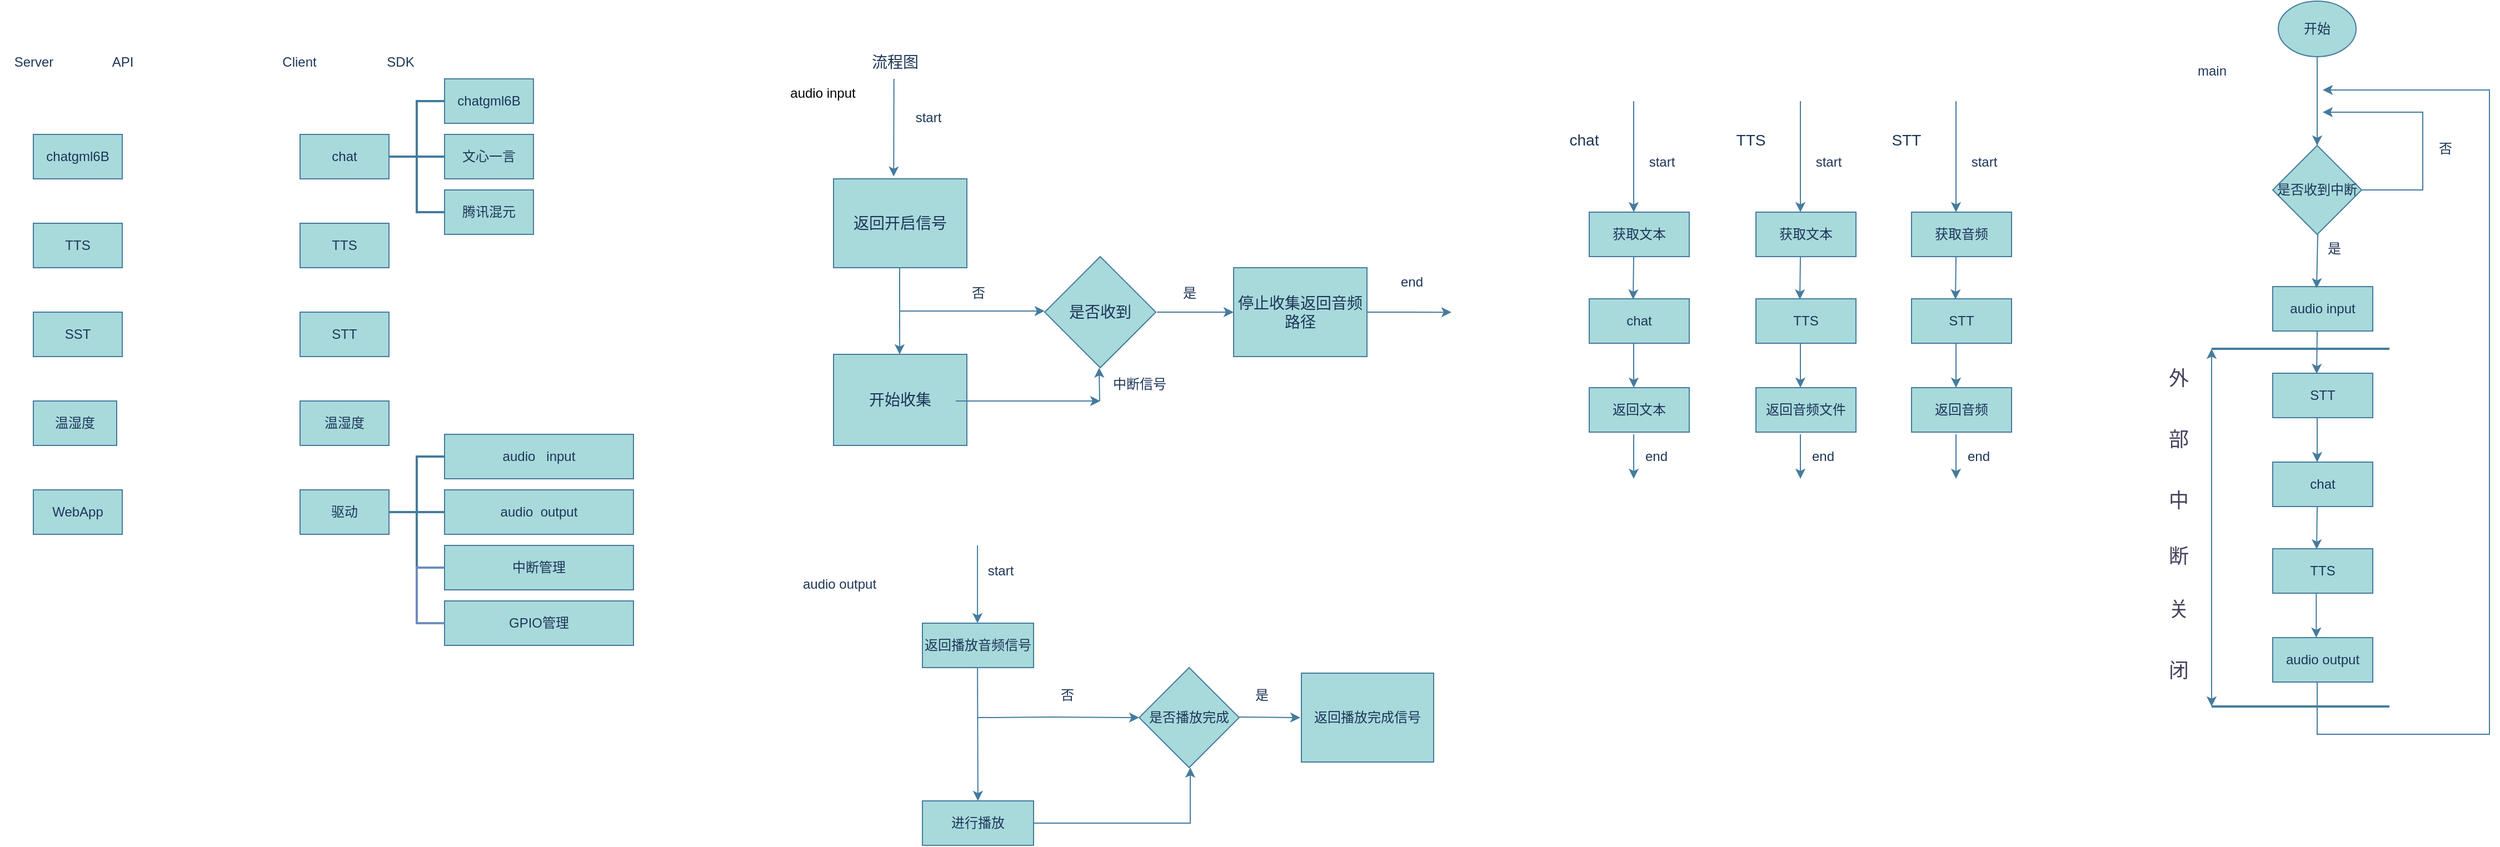 <mxfile version="24.8.3">
  <diagram name="第 1 页" id="EbkbhY3WJUrrdxJgSxsh">
    <mxGraphModel dx="996" dy="3001" grid="1" gridSize="10" guides="1" tooltips="1" connect="1" arrows="1" fold="1" page="1" pageScale="1" pageWidth="827" pageHeight="1169" math="0" shadow="0">
      <root>
        <mxCell id="0" />
        <mxCell id="1" parent="0" />
        <mxCell id="l4wrO5oQ-57OkwG1G9x9-123" value="chatgml6B" style="rounded=0;whiteSpace=wrap;html=1;labelBackgroundColor=none;fillColor=#A8DADC;strokeColor=#457B9D;fontColor=#1D3557;" parent="1" vertex="1">
          <mxGeometry x="200" y="-2080" width="80" height="40" as="geometry" />
        </mxCell>
        <mxCell id="l4wrO5oQ-57OkwG1G9x9-124" value="TTS" style="rounded=0;whiteSpace=wrap;html=1;labelBackgroundColor=none;fillColor=#A8DADC;strokeColor=#457B9D;fontColor=#1D3557;" parent="1" vertex="1">
          <mxGeometry x="200" y="-2000" width="80" height="40" as="geometry" />
        </mxCell>
        <mxCell id="l4wrO5oQ-57OkwG1G9x9-125" value="SST" style="rounded=0;whiteSpace=wrap;html=1;labelBackgroundColor=none;fillColor=#A8DADC;strokeColor=#457B9D;fontColor=#1D3557;" parent="1" vertex="1">
          <mxGeometry x="200" y="-1920" width="80" height="40" as="geometry" />
        </mxCell>
        <mxCell id="l4wrO5oQ-57OkwG1G9x9-126" value="WebApp" style="rounded=0;whiteSpace=wrap;html=1;labelBackgroundColor=none;fillColor=#A8DADC;strokeColor=#457B9D;fontColor=#1D3557;" parent="1" vertex="1">
          <mxGeometry x="200" y="-1760" width="80" height="40" as="geometry" />
        </mxCell>
        <mxCell id="l4wrO5oQ-57OkwG1G9x9-127" value="温湿度" style="rounded=0;whiteSpace=wrap;html=1;labelBackgroundColor=none;fillColor=#A8DADC;strokeColor=#457B9D;fontColor=#1D3557;" parent="1" vertex="1">
          <mxGeometry x="200" y="-1840" width="75" height="40" as="geometry" />
        </mxCell>
        <mxCell id="l4wrO5oQ-57OkwG1G9x9-128" value="Server" style="text;html=1;align=center;verticalAlign=middle;resizable=0;points=[];autosize=1;strokeColor=none;fillColor=none;labelBackgroundColor=none;fontColor=#1D3557;" parent="1" vertex="1">
          <mxGeometry x="170" y="-2160" width="60" height="30" as="geometry" />
        </mxCell>
        <mxCell id="l4wrO5oQ-57OkwG1G9x9-129" value="API" style="text;html=1;align=center;verticalAlign=middle;resizable=0;points=[];autosize=1;strokeColor=none;fillColor=none;labelBackgroundColor=none;fontColor=#1D3557;" parent="1" vertex="1">
          <mxGeometry x="260" y="-2160" width="40" height="30" as="geometry" />
        </mxCell>
        <mxCell id="l4wrO5oQ-57OkwG1G9x9-130" value="Client" style="text;html=1;align=center;verticalAlign=middle;resizable=0;points=[];autosize=1;strokeColor=none;fillColor=none;fontColor=#1D3557;labelBackgroundColor=none;" parent="1" vertex="1">
          <mxGeometry x="414" y="-2160" width="50" height="30" as="geometry" />
        </mxCell>
        <mxCell id="l4wrO5oQ-57OkwG1G9x9-131" value="SDK" style="text;html=1;align=center;verticalAlign=middle;resizable=0;points=[];autosize=1;strokeColor=none;fillColor=none;fontColor=#1D3557;labelBackgroundColor=none;" parent="1" vertex="1">
          <mxGeometry x="505" y="-2160" width="50" height="30" as="geometry" />
        </mxCell>
        <mxCell id="l4wrO5oQ-57OkwG1G9x9-132" value="chat" style="whiteSpace=wrap;html=1;strokeColor=#457B9D;fontColor=#1D3557;fillColor=#A8DADC;labelBackgroundColor=none;" parent="1" vertex="1">
          <mxGeometry x="440" y="-2080" width="80" height="40" as="geometry" />
        </mxCell>
        <mxCell id="l4wrO5oQ-57OkwG1G9x9-133" value="温湿度" style="whiteSpace=wrap;html=1;strokeColor=#457B9D;fontColor=#1D3557;fillColor=#A8DADC;labelBackgroundColor=none;" parent="1" vertex="1">
          <mxGeometry x="440" y="-1840" width="80" height="40" as="geometry" />
        </mxCell>
        <mxCell id="l4wrO5oQ-57OkwG1G9x9-134" value="STT" style="whiteSpace=wrap;html=1;strokeColor=#457B9D;fontColor=#1D3557;fillColor=#A8DADC;labelBackgroundColor=none;" parent="1" vertex="1">
          <mxGeometry x="440" y="-1920" width="80" height="40" as="geometry" />
        </mxCell>
        <mxCell id="l4wrO5oQ-57OkwG1G9x9-135" value="TTS" style="whiteSpace=wrap;html=1;strokeColor=#457B9D;fontColor=#1D3557;fillColor=#A8DADC;labelBackgroundColor=none;" parent="1" vertex="1">
          <mxGeometry x="440" y="-2000" width="80" height="40" as="geometry" />
        </mxCell>
        <mxCell id="l4wrO5oQ-57OkwG1G9x9-136" value="驱动" style="whiteSpace=wrap;html=1;strokeColor=#457B9D;fontColor=#1D3557;fillColor=#A8DADC;labelBackgroundColor=none;" parent="1" vertex="1">
          <mxGeometry x="440" y="-1760" width="80" height="40" as="geometry" />
        </mxCell>
        <mxCell id="l4wrO5oQ-57OkwG1G9x9-137" value="" style="strokeWidth=2;html=1;shape=mxgraph.flowchart.annotation_2;align=left;labelPosition=right;pointerEvents=1;labelBackgroundColor=none;fillColor=#A8DADC;strokeColor=#457B9D;fontColor=#1D3557;" parent="1" vertex="1">
          <mxGeometry x="520" y="-2110" width="50" height="100" as="geometry" />
        </mxCell>
        <mxCell id="l4wrO5oQ-57OkwG1G9x9-138" value="" style="strokeWidth=2;html=1;shape=mxgraph.flowchart.annotation_2;align=left;labelPosition=right;pointerEvents=1;labelBackgroundColor=none;fillColor=#A8DADC;strokeColor=#457B9D;fontColor=#1D3557;" parent="1" vertex="1">
          <mxGeometry x="520" y="-1790" width="50" height="100" as="geometry" />
        </mxCell>
        <mxCell id="l4wrO5oQ-57OkwG1G9x9-139" value="" style="line;strokeWidth=2;html=1;labelBackgroundColor=none;fillColor=#A8DADC;strokeColor=#457B9D;fontColor=#1D3557;" parent="1" vertex="1">
          <mxGeometry x="540" y="-2065" width="30" height="10" as="geometry" />
        </mxCell>
        <mxCell id="l4wrO5oQ-57OkwG1G9x9-140" value="" style="line;strokeWidth=2;html=1;labelBackgroundColor=none;fillColor=#A8DADC;strokeColor=#457B9D;fontColor=#1D3557;" parent="1" vertex="1">
          <mxGeometry x="540" y="-1745" width="30" height="10" as="geometry" />
        </mxCell>
        <mxCell id="l4wrO5oQ-57OkwG1G9x9-141" value="chatgml6B" style="rounded=0;whiteSpace=wrap;html=1;labelBackgroundColor=none;fillColor=#A8DADC;strokeColor=#457B9D;fontColor=#1D3557;" parent="1" vertex="1">
          <mxGeometry x="570" y="-2130" width="80" height="40" as="geometry" />
        </mxCell>
        <mxCell id="l4wrO5oQ-57OkwG1G9x9-142" value="腾讯混元" style="rounded=0;whiteSpace=wrap;html=1;labelBackgroundColor=none;fillColor=#A8DADC;strokeColor=#457B9D;fontColor=#1D3557;" parent="1" vertex="1">
          <mxGeometry x="570" y="-2030" width="80" height="40" as="geometry" />
        </mxCell>
        <mxCell id="l4wrO5oQ-57OkwG1G9x9-143" value="文心一言" style="rounded=0;whiteSpace=wrap;html=1;labelBackgroundColor=none;fillColor=#A8DADC;strokeColor=#457B9D;fontColor=#1D3557;" parent="1" vertex="1">
          <mxGeometry x="570" y="-2080" width="80" height="40" as="geometry" />
        </mxCell>
        <mxCell id="l4wrO5oQ-57OkwG1G9x9-144" value="&lt;span style=&quot;color: rgb(29, 53, 87); text-wrap-mode: nowrap;&quot;&gt;audio&amp;nbsp; output&lt;/span&gt;" style="rounded=0;whiteSpace=wrap;html=1;labelBackgroundColor=none;fillColor=#A8DADC;strokeColor=#457B9D;fontColor=#1D3557;" parent="1" vertex="1">
          <mxGeometry x="570" y="-1760" width="170" height="40" as="geometry" />
        </mxCell>
        <mxCell id="l4wrO5oQ-57OkwG1G9x9-145" value="&lt;span style=&quot;color: rgb(29, 53, 87); text-wrap-mode: nowrap;&quot;&gt;audio&amp;nbsp; &amp;nbsp;&lt;/span&gt;input" style="rounded=0;whiteSpace=wrap;html=1;labelBackgroundColor=none;fillColor=#A8DADC;strokeColor=#457B9D;fontColor=#1D3557;" parent="1" vertex="1">
          <mxGeometry x="570" y="-1810" width="170" height="40" as="geometry" />
        </mxCell>
        <mxCell id="l4wrO5oQ-57OkwG1G9x9-146" value="中断管理" style="whiteSpace=wrap;html=1;labelBackgroundColor=none;fillColor=#A8DADC;strokeColor=#457B9D;fontColor=#1D3557;" parent="1" vertex="1">
          <mxGeometry x="570" y="-1710" width="170" height="40" as="geometry" />
        </mxCell>
        <mxCell id="l4wrO5oQ-57OkwG1G9x9-147" value="&lt;font style=&quot;font-size: 14px;&quot;&gt;流程图&lt;/font&gt;" style="text;html=1;align=center;verticalAlign=middle;resizable=0;points=[];autosize=1;strokeColor=none;fillColor=none;fontColor=#1D3557;labelBackgroundColor=none;" parent="1" vertex="1">
          <mxGeometry x="940" y="-2160" width="70" height="30" as="geometry" />
        </mxCell>
        <mxCell id="l4wrO5oQ-57OkwG1G9x9-148" value="" style="endArrow=classic;html=1;rounded=0;strokeColor=#457B9D;fontColor=default;fillColor=#A8DADC;entryX=0.451;entryY=-0.026;entryDx=0;entryDy=0;entryPerimeter=0;labelBackgroundColor=none;" parent="1" target="l4wrO5oQ-57OkwG1G9x9-149" edge="1">
          <mxGeometry width="50" height="50" relative="1" as="geometry">
            <mxPoint x="974.37" y="-2130" as="sourcePoint" />
            <mxPoint x="974" y="-2050" as="targetPoint" />
            <Array as="points">
              <mxPoint x="974.37" y="-2130" />
            </Array>
          </mxGeometry>
        </mxCell>
        <mxCell id="l4wrO5oQ-57OkwG1G9x9-149" value="&lt;font style=&quot;font-size: 14px;&quot;&gt;返回开启信号&lt;/font&gt;" style="whiteSpace=wrap;html=1;strokeColor=#457B9D;fontColor=#1D3557;fillColor=#A8DADC;labelBackgroundColor=none;" parent="1" vertex="1">
          <mxGeometry x="920" y="-2040" width="120" height="80" as="geometry" />
        </mxCell>
        <mxCell id="l4wrO5oQ-57OkwG1G9x9-150" value="&lt;font style=&quot;font-size: 14px;&quot;&gt;是否收到&lt;/font&gt;" style="rhombus;whiteSpace=wrap;html=1;strokeColor=#457B9D;fontColor=#1D3557;fillColor=#A8DADC;labelBackgroundColor=none;" parent="1" vertex="1">
          <mxGeometry x="1110" y="-1970" width="100" height="100" as="geometry" />
        </mxCell>
        <mxCell id="l4wrO5oQ-57OkwG1G9x9-151" value="&lt;font style=&quot;font-size: 14px;&quot;&gt;停止收集返回音频路径&lt;/font&gt;" style="whiteSpace=wrap;html=1;strokeColor=#457B9D;fontColor=#1D3557;fillColor=#A8DADC;labelBackgroundColor=none;" parent="1" vertex="1">
          <mxGeometry x="1280" y="-1960" width="120" height="80" as="geometry" />
        </mxCell>
        <mxCell id="l4wrO5oQ-57OkwG1G9x9-152" value="&lt;span style=&quot;font-size: 14px;&quot;&gt;开始收集&lt;/span&gt;" style="whiteSpace=wrap;html=1;strokeColor=#457B9D;fontColor=#1D3557;fillColor=#A8DADC;labelBackgroundColor=none;" parent="1" vertex="1">
          <mxGeometry x="920" y="-1882" width="120" height="82" as="geometry" />
        </mxCell>
        <mxCell id="l4wrO5oQ-57OkwG1G9x9-153" value="" style="endArrow=classic;html=1;rounded=0;strokeColor=#457B9D;fontColor=default;fillColor=#A8DADC;entryX=0;entryY=0.5;entryDx=0;entryDy=0;labelBackgroundColor=none;" parent="1" target="l4wrO5oQ-57OkwG1G9x9-151" edge="1">
          <mxGeometry width="50" height="50" relative="1" as="geometry">
            <mxPoint x="1211" y="-1920" as="sourcePoint" />
            <mxPoint x="1271" y="-1920" as="targetPoint" />
          </mxGeometry>
        </mxCell>
        <mxCell id="l4wrO5oQ-57OkwG1G9x9-154" value="" style="endArrow=classic;html=1;rounded=0;strokeColor=#457B9D;fontColor=default;fillColor=#A8DADC;exitX=0.496;exitY=1;exitDx=0;exitDy=0;exitPerimeter=0;labelBackgroundColor=none;" parent="1" source="l4wrO5oQ-57OkwG1G9x9-149" edge="1">
          <mxGeometry width="50" height="50" relative="1" as="geometry">
            <mxPoint x="980" y="-1950" as="sourcePoint" />
            <mxPoint x="979.47" y="-1882" as="targetPoint" />
          </mxGeometry>
        </mxCell>
        <mxCell id="l4wrO5oQ-57OkwG1G9x9-155" value="" style="endArrow=classic;html=1;rounded=0;strokeColor=#457B9D;fontColor=default;fillColor=#A8DADC;labelBackgroundColor=none;" parent="1" edge="1">
          <mxGeometry width="50" height="50" relative="1" as="geometry">
            <mxPoint x="980" y="-1921" as="sourcePoint" />
            <mxPoint x="1110" y="-1921.05" as="targetPoint" />
          </mxGeometry>
        </mxCell>
        <mxCell id="l4wrO5oQ-57OkwG1G9x9-156" value="" style="endArrow=classic;html=1;rounded=0;strokeColor=#457B9D;fontColor=default;fillColor=#A8DADC;labelBackgroundColor=none;" parent="1" edge="1">
          <mxGeometry width="50" height="50" relative="1" as="geometry">
            <mxPoint x="1159.47" y="-1840" as="sourcePoint" />
            <mxPoint x="1159" y="-1870" as="targetPoint" />
          </mxGeometry>
        </mxCell>
        <mxCell id="l4wrO5oQ-57OkwG1G9x9-157" value="" style="endArrow=classic;html=1;rounded=0;strokeColor=#457B9D;fontColor=default;fillColor=#A8DADC;labelBackgroundColor=none;" parent="1" edge="1">
          <mxGeometry width="50" height="50" relative="1" as="geometry">
            <mxPoint x="1030" y="-1840" as="sourcePoint" />
            <mxPoint x="1160" y="-1840" as="targetPoint" />
          </mxGeometry>
        </mxCell>
        <mxCell id="l4wrO5oQ-57OkwG1G9x9-158" value="否" style="text;html=1;align=center;verticalAlign=middle;resizable=0;points=[];autosize=1;strokeColor=none;fillColor=none;fontColor=#1D3557;labelBackgroundColor=none;" parent="1" vertex="1">
          <mxGeometry x="1030" y="-1952" width="40" height="30" as="geometry" />
        </mxCell>
        <mxCell id="l4wrO5oQ-57OkwG1G9x9-159" value="是" style="text;html=1;align=center;verticalAlign=middle;resizable=0;points=[];autosize=1;strokeColor=none;fillColor=none;fontColor=#1D3557;labelBackgroundColor=none;" parent="1" vertex="1">
          <mxGeometry x="1220" y="-1952" width="40" height="30" as="geometry" />
        </mxCell>
        <mxCell id="l4wrO5oQ-57OkwG1G9x9-160" value="中断信号" style="text;html=1;align=center;verticalAlign=middle;resizable=0;points=[];autosize=1;strokeColor=none;fillColor=none;fontColor=#1D3557;labelBackgroundColor=none;" parent="1" vertex="1">
          <mxGeometry x="1160" y="-1870" width="70" height="30" as="geometry" />
        </mxCell>
        <mxCell id="l4wrO5oQ-57OkwG1G9x9-161" value="start" style="text;html=1;align=center;verticalAlign=middle;resizable=0;points=[];autosize=1;strokeColor=none;fillColor=none;fontColor=#1D3557;labelBackgroundColor=none;" parent="1" vertex="1">
          <mxGeometry x="980" y="-2110" width="50" height="30" as="geometry" />
        </mxCell>
        <mxCell id="l4wrO5oQ-57OkwG1G9x9-162" value="" style="endArrow=classic;html=1;rounded=0;strokeColor=#457B9D;fontColor=default;fillColor=#A8DADC;entryX=0.967;entryY=0.626;entryDx=0;entryDy=0;entryPerimeter=0;labelBackgroundColor=none;" parent="1" edge="1">
          <mxGeometry width="50" height="50" relative="1" as="geometry">
            <mxPoint x="1400" y="-1920" as="sourcePoint" />
            <mxPoint x="1476.04" y="-1919.92" as="targetPoint" />
          </mxGeometry>
        </mxCell>
        <mxCell id="l4wrO5oQ-57OkwG1G9x9-163" value="end" style="text;html=1;align=center;verticalAlign=middle;resizable=0;points=[];autosize=1;strokeColor=none;fillColor=none;fontColor=#1D3557;labelBackgroundColor=none;" parent="1" vertex="1">
          <mxGeometry x="1420" y="-1962" width="40" height="30" as="geometry" />
        </mxCell>
        <mxCell id="l4wrO5oQ-57OkwG1G9x9-164" value="audio output" style="text;html=1;align=center;verticalAlign=middle;resizable=0;points=[];autosize=1;strokeColor=none;fillColor=none;fontColor=#1D3557;labelBackgroundColor=none;" parent="1" vertex="1">
          <mxGeometry x="880" y="-1690" width="90" height="30" as="geometry" />
        </mxCell>
        <mxCell id="l4wrO5oQ-57OkwG1G9x9-166" value="返回播放音频信号" style="whiteSpace=wrap;html=1;strokeColor=#457B9D;fontColor=#1D3557;fillColor=#A8DADC;labelBackgroundColor=none;" parent="1" vertex="1">
          <mxGeometry x="1000" y="-1640" width="100" height="40" as="geometry" />
        </mxCell>
        <mxCell id="l4wrO5oQ-57OkwG1G9x9-167" value="" style="endArrow=classic;html=1;rounded=0;strokeColor=#457B9D;fontColor=default;fillColor=#A8DADC;labelBackgroundColor=none;" parent="1" edge="1">
          <mxGeometry width="50" height="50" relative="1" as="geometry">
            <mxPoint x="1049.55" y="-1710" as="sourcePoint" />
            <mxPoint x="1049.55" y="-1640" as="targetPoint" />
          </mxGeometry>
        </mxCell>
        <mxCell id="l4wrO5oQ-57OkwG1G9x9-168" value="start" style="text;html=1;align=center;verticalAlign=middle;resizable=0;points=[];autosize=1;strokeColor=none;fillColor=none;fontColor=#1D3557;labelBackgroundColor=none;" parent="1" vertex="1">
          <mxGeometry x="1045" y="-1702" width="50" height="30" as="geometry" />
        </mxCell>
        <mxCell id="l4wrO5oQ-57OkwG1G9x9-169" value="进行播放" style="whiteSpace=wrap;html=1;strokeColor=#457B9D;fontColor=#1D3557;fillColor=#A8DADC;labelBackgroundColor=none;" parent="1" vertex="1">
          <mxGeometry x="1000" y="-1480" width="100" height="40" as="geometry" />
        </mxCell>
        <mxCell id="l4wrO5oQ-57OkwG1G9x9-170" style="edgeStyle=orthogonalEdgeStyle;rounded=0;orthogonalLoop=1;jettySize=auto;html=1;exitX=1;exitY=1;exitDx=0;exitDy=0;strokeColor=#457B9D;fontColor=default;fillColor=#A8DADC;labelBackgroundColor=none;" parent="1" source="l4wrO5oQ-57OkwG1G9x9-171" edge="1">
          <mxGeometry relative="1" as="geometry">
            <mxPoint x="1400.455" y="-1540.091" as="targetPoint" />
            <Array as="points">
              <mxPoint x="1401" y="-1515" />
            </Array>
          </mxGeometry>
        </mxCell>
        <mxCell id="l4wrO5oQ-57OkwG1G9x9-171" value="返回播放完成信号" style="whiteSpace=wrap;html=1;strokeColor=#457B9D;fontColor=#1D3557;fillColor=#A8DADC;labelBackgroundColor=none;" parent="1" vertex="1">
          <mxGeometry x="1341" y="-1595" width="119" height="80" as="geometry" />
        </mxCell>
        <mxCell id="l4wrO5oQ-57OkwG1G9x9-172" value="是否播放完成" style="rhombus;whiteSpace=wrap;html=1;strokeColor=#457B9D;fontColor=#1D3557;fillColor=#A8DADC;labelBackgroundColor=none;" parent="1" vertex="1">
          <mxGeometry x="1195" y="-1600" width="90" height="90" as="geometry" />
        </mxCell>
        <mxCell id="l4wrO5oQ-57OkwG1G9x9-173" value="" style="endArrow=classic;html=1;rounded=0;strokeColor=#457B9D;fontColor=default;fillColor=#A8DADC;labelBackgroundColor=none;" parent="1" target="l4wrO5oQ-57OkwG1G9x9-169" edge="1">
          <mxGeometry width="50" height="50" relative="1" as="geometry">
            <mxPoint x="1049.55" y="-1600" as="sourcePoint" />
            <mxPoint x="1049.55" y="-1560" as="targetPoint" />
          </mxGeometry>
        </mxCell>
        <mxCell id="l4wrO5oQ-57OkwG1G9x9-174" value="" style="endArrow=classic;html=1;rounded=0;strokeColor=#457B9D;fontColor=default;fillColor=#A8DADC;labelBackgroundColor=none;" parent="1" edge="1">
          <mxGeometry width="50" height="50" relative="1" as="geometry">
            <mxPoint x="1100" y="-1460" as="sourcePoint" />
            <mxPoint x="1241" y="-1510" as="targetPoint" />
            <Array as="points">
              <mxPoint x="1241" y="-1460" />
            </Array>
          </mxGeometry>
        </mxCell>
        <mxCell id="l4wrO5oQ-57OkwG1G9x9-175" value="" style="endArrow=classic;html=1;rounded=0;strokeColor=#457B9D;fontColor=default;fillColor=#A8DADC;labelBackgroundColor=none;" parent="1" edge="1">
          <mxGeometry width="50" height="50" relative="1" as="geometry">
            <mxPoint x="1050" y="-1555" as="sourcePoint" />
            <mxPoint x="1195" y="-1555" as="targetPoint" />
            <Array as="points">
              <mxPoint x="1115" y="-1555.45" />
            </Array>
          </mxGeometry>
        </mxCell>
        <mxCell id="l4wrO5oQ-57OkwG1G9x9-176" value="" style="endArrow=classic;html=1;rounded=0;strokeColor=#457B9D;fontColor=default;fillColor=#A8DADC;labelBackgroundColor=none;" parent="1" edge="1">
          <mxGeometry width="50" height="50" relative="1" as="geometry">
            <mxPoint x="1285" y="-1555.45" as="sourcePoint" />
            <mxPoint x="1340" y="-1555" as="targetPoint" />
          </mxGeometry>
        </mxCell>
        <mxCell id="l4wrO5oQ-57OkwG1G9x9-177" value="否" style="text;html=1;align=center;verticalAlign=middle;resizable=0;points=[];autosize=1;strokeColor=none;fillColor=none;fontColor=#1D3557;labelBackgroundColor=none;" parent="1" vertex="1">
          <mxGeometry x="1110" y="-1590" width="40" height="30" as="geometry" />
        </mxCell>
        <mxCell id="l4wrO5oQ-57OkwG1G9x9-178" value="是" style="text;html=1;align=center;verticalAlign=middle;resizable=0;points=[];autosize=1;strokeColor=none;fillColor=none;fontColor=#1D3557;labelBackgroundColor=none;" parent="1" vertex="1">
          <mxGeometry x="1285" y="-1590" width="40" height="30" as="geometry" />
        </mxCell>
        <mxCell id="l4wrO5oQ-57OkwG1G9x9-179" value="&lt;font style=&quot;font-size: 14px;&quot;&gt;chat&lt;/font&gt;" style="text;html=1;align=center;verticalAlign=middle;resizable=0;points=[];autosize=1;strokeColor=none;fillColor=none;fontColor=#1D3557;labelBackgroundColor=none;" parent="1" vertex="1">
          <mxGeometry x="1570" y="-2090" width="50" height="30" as="geometry" />
        </mxCell>
        <mxCell id="l4wrO5oQ-57OkwG1G9x9-180" value="" style="endArrow=classic;html=1;rounded=0;strokeColor=#457B9D;fontColor=default;fillColor=#A8DADC;labelBackgroundColor=none;" parent="1" edge="1">
          <mxGeometry width="50" height="50" relative="1" as="geometry">
            <mxPoint x="1640" y="-2110" as="sourcePoint" />
            <mxPoint x="1640" y="-2010" as="targetPoint" />
          </mxGeometry>
        </mxCell>
        <mxCell id="l4wrO5oQ-57OkwG1G9x9-181" value="start" style="text;html=1;align=center;verticalAlign=middle;resizable=0;points=[];autosize=1;strokeColor=none;fillColor=none;fontColor=#1D3557;labelBackgroundColor=none;" parent="1" vertex="1">
          <mxGeometry x="1640" y="-2070" width="50" height="30" as="geometry" />
        </mxCell>
        <mxCell id="l4wrO5oQ-57OkwG1G9x9-182" value="获取文本" style="whiteSpace=wrap;html=1;strokeColor=#457B9D;fontColor=#1D3557;fillColor=#A8DADC;labelBackgroundColor=none;" parent="1" vertex="1">
          <mxGeometry x="1600" y="-2010" width="90" height="40" as="geometry" />
        </mxCell>
        <mxCell id="l4wrO5oQ-57OkwG1G9x9-183" value="返回文本" style="whiteSpace=wrap;html=1;strokeColor=#457B9D;fontColor=#1D3557;fillColor=#A8DADC;labelBackgroundColor=none;" parent="1" vertex="1">
          <mxGeometry x="1600" y="-1852" width="90" height="40" as="geometry" />
        </mxCell>
        <mxCell id="l4wrO5oQ-57OkwG1G9x9-184" value="chat" style="whiteSpace=wrap;html=1;strokeColor=#457B9D;fontColor=#1D3557;fillColor=#A8DADC;labelBackgroundColor=none;" parent="1" vertex="1">
          <mxGeometry x="1600" y="-1932" width="90" height="40" as="geometry" />
        </mxCell>
        <mxCell id="l4wrO5oQ-57OkwG1G9x9-185" value="" style="endArrow=classic;html=1;rounded=0;strokeColor=#457B9D;fontColor=default;fillColor=#A8DADC;labelBackgroundColor=none;" parent="1" edge="1">
          <mxGeometry width="50" height="50" relative="1" as="geometry">
            <mxPoint x="1640" y="-1892" as="sourcePoint" />
            <mxPoint x="1640" y="-1852" as="targetPoint" />
          </mxGeometry>
        </mxCell>
        <mxCell id="l4wrO5oQ-57OkwG1G9x9-186" value="" style="endArrow=classic;html=1;rounded=0;strokeColor=#457B9D;fontColor=default;fillColor=#A8DADC;entryX=0.439;entryY=0.013;entryDx=0;entryDy=0;entryPerimeter=0;labelBackgroundColor=none;" parent="1" target="l4wrO5oQ-57OkwG1G9x9-184" edge="1">
          <mxGeometry width="50" height="50" relative="1" as="geometry">
            <mxPoint x="1640" y="-1970" as="sourcePoint" />
            <mxPoint x="1640" y="-1940" as="targetPoint" />
          </mxGeometry>
        </mxCell>
        <mxCell id="l4wrO5oQ-57OkwG1G9x9-187" value="" style="endArrow=classic;html=1;rounded=0;strokeColor=#457B9D;fontColor=default;fillColor=#A8DADC;labelBackgroundColor=none;" parent="1" edge="1">
          <mxGeometry width="50" height="50" relative="1" as="geometry">
            <mxPoint x="1640" y="-1810" as="sourcePoint" />
            <mxPoint x="1640" y="-1770" as="targetPoint" />
          </mxGeometry>
        </mxCell>
        <mxCell id="l4wrO5oQ-57OkwG1G9x9-188" value="end" style="text;html=1;align=center;verticalAlign=middle;resizable=0;points=[];autosize=1;strokeColor=none;fillColor=none;fontColor=#1D3557;labelBackgroundColor=none;" parent="1" vertex="1">
          <mxGeometry x="1640" y="-1805" width="40" height="30" as="geometry" />
        </mxCell>
        <mxCell id="l4wrO5oQ-57OkwG1G9x9-189" value="&lt;font style=&quot;font-size: 14px;&quot;&gt;TTS&lt;/font&gt;" style="text;html=1;align=center;verticalAlign=middle;resizable=0;points=[];autosize=1;strokeColor=none;fillColor=none;fontColor=#1D3557;labelBackgroundColor=none;" parent="1" vertex="1">
          <mxGeometry x="1720" y="-2090" width="50" height="30" as="geometry" />
        </mxCell>
        <mxCell id="l4wrO5oQ-57OkwG1G9x9-190" value="" style="endArrow=classic;html=1;rounded=0;strokeColor=#457B9D;fontColor=default;fillColor=#A8DADC;labelBackgroundColor=none;" parent="1" edge="1">
          <mxGeometry width="50" height="50" relative="1" as="geometry">
            <mxPoint x="1790" y="-2110" as="sourcePoint" />
            <mxPoint x="1790" y="-2010" as="targetPoint" />
          </mxGeometry>
        </mxCell>
        <mxCell id="l4wrO5oQ-57OkwG1G9x9-191" value="start" style="text;html=1;align=center;verticalAlign=middle;resizable=0;points=[];autosize=1;strokeColor=none;fillColor=none;fontColor=#1D3557;labelBackgroundColor=none;" parent="1" vertex="1">
          <mxGeometry x="1790" y="-2070" width="50" height="30" as="geometry" />
        </mxCell>
        <mxCell id="l4wrO5oQ-57OkwG1G9x9-192" value="获取文本" style="whiteSpace=wrap;html=1;strokeColor=#457B9D;fontColor=#1D3557;fillColor=#A8DADC;labelBackgroundColor=none;" parent="1" vertex="1">
          <mxGeometry x="1750" y="-2010" width="90" height="40" as="geometry" />
        </mxCell>
        <mxCell id="l4wrO5oQ-57OkwG1G9x9-193" value="返回音频文件" style="whiteSpace=wrap;html=1;strokeColor=#457B9D;fontColor=#1D3557;fillColor=#A8DADC;labelBackgroundColor=none;" parent="1" vertex="1">
          <mxGeometry x="1750" y="-1852" width="90" height="40" as="geometry" />
        </mxCell>
        <mxCell id="l4wrO5oQ-57OkwG1G9x9-194" value="TTS" style="whiteSpace=wrap;html=1;strokeColor=#457B9D;fontColor=#1D3557;fillColor=#A8DADC;labelBackgroundColor=none;" parent="1" vertex="1">
          <mxGeometry x="1750" y="-1932" width="90" height="40" as="geometry" />
        </mxCell>
        <mxCell id="l4wrO5oQ-57OkwG1G9x9-195" value="" style="endArrow=classic;html=1;rounded=0;strokeColor=#457B9D;fontColor=default;fillColor=#A8DADC;labelBackgroundColor=none;" parent="1" edge="1">
          <mxGeometry width="50" height="50" relative="1" as="geometry">
            <mxPoint x="1790" y="-1892" as="sourcePoint" />
            <mxPoint x="1790" y="-1852" as="targetPoint" />
          </mxGeometry>
        </mxCell>
        <mxCell id="l4wrO5oQ-57OkwG1G9x9-196" value="" style="endArrow=classic;html=1;rounded=0;strokeColor=#457B9D;fontColor=default;fillColor=#A8DADC;entryX=0.439;entryY=0.013;entryDx=0;entryDy=0;entryPerimeter=0;labelBackgroundColor=none;" parent="1" target="l4wrO5oQ-57OkwG1G9x9-194" edge="1">
          <mxGeometry width="50" height="50" relative="1" as="geometry">
            <mxPoint x="1790" y="-1970" as="sourcePoint" />
            <mxPoint x="1790" y="-1940" as="targetPoint" />
          </mxGeometry>
        </mxCell>
        <mxCell id="l4wrO5oQ-57OkwG1G9x9-197" value="" style="endArrow=classic;html=1;rounded=0;strokeColor=#457B9D;fontColor=default;fillColor=#A8DADC;labelBackgroundColor=none;" parent="1" edge="1">
          <mxGeometry width="50" height="50" relative="1" as="geometry">
            <mxPoint x="1790" y="-1810" as="sourcePoint" />
            <mxPoint x="1790" y="-1770" as="targetPoint" />
          </mxGeometry>
        </mxCell>
        <mxCell id="l4wrO5oQ-57OkwG1G9x9-198" value="end" style="text;html=1;align=center;verticalAlign=middle;resizable=0;points=[];autosize=1;strokeColor=none;fillColor=none;fontColor=#1D3557;labelBackgroundColor=none;" parent="1" vertex="1">
          <mxGeometry x="1790" y="-1805" width="40" height="30" as="geometry" />
        </mxCell>
        <mxCell id="l4wrO5oQ-57OkwG1G9x9-199" value="&lt;font style=&quot;font-size: 14px;&quot;&gt;STT&lt;/font&gt;" style="text;html=1;align=center;verticalAlign=middle;resizable=0;points=[];autosize=1;strokeColor=none;fillColor=none;fontColor=#1D3557;labelBackgroundColor=none;" parent="1" vertex="1">
          <mxGeometry x="1860" y="-2090" width="50" height="30" as="geometry" />
        </mxCell>
        <mxCell id="l4wrO5oQ-57OkwG1G9x9-200" value="" style="endArrow=classic;html=1;rounded=0;strokeColor=#457B9D;fontColor=default;fillColor=#A8DADC;labelBackgroundColor=none;" parent="1" edge="1">
          <mxGeometry width="50" height="50" relative="1" as="geometry">
            <mxPoint x="1930" y="-2110" as="sourcePoint" />
            <mxPoint x="1930" y="-2010" as="targetPoint" />
          </mxGeometry>
        </mxCell>
        <mxCell id="l4wrO5oQ-57OkwG1G9x9-201" value="start" style="text;html=1;align=center;verticalAlign=middle;resizable=0;points=[];autosize=1;strokeColor=none;fillColor=none;fontColor=#1D3557;labelBackgroundColor=none;" parent="1" vertex="1">
          <mxGeometry x="1930" y="-2070" width="50" height="30" as="geometry" />
        </mxCell>
        <mxCell id="l4wrO5oQ-57OkwG1G9x9-202" value="获取音频" style="whiteSpace=wrap;html=1;strokeColor=#457B9D;fontColor=#1D3557;fillColor=#A8DADC;labelBackgroundColor=none;" parent="1" vertex="1">
          <mxGeometry x="1890" y="-2010" width="90" height="40" as="geometry" />
        </mxCell>
        <mxCell id="l4wrO5oQ-57OkwG1G9x9-203" value="返回音频" style="whiteSpace=wrap;html=1;strokeColor=#457B9D;fontColor=#1D3557;fillColor=#A8DADC;labelBackgroundColor=none;" parent="1" vertex="1">
          <mxGeometry x="1890" y="-1852" width="90" height="40" as="geometry" />
        </mxCell>
        <mxCell id="l4wrO5oQ-57OkwG1G9x9-204" value="STT" style="whiteSpace=wrap;html=1;strokeColor=#457B9D;fontColor=#1D3557;fillColor=#A8DADC;labelBackgroundColor=none;" parent="1" vertex="1">
          <mxGeometry x="1890" y="-1932" width="90" height="40" as="geometry" />
        </mxCell>
        <mxCell id="l4wrO5oQ-57OkwG1G9x9-205" value="" style="endArrow=classic;html=1;rounded=0;strokeColor=#457B9D;fontColor=default;fillColor=#A8DADC;labelBackgroundColor=none;" parent="1" edge="1">
          <mxGeometry width="50" height="50" relative="1" as="geometry">
            <mxPoint x="1930" y="-1892" as="sourcePoint" />
            <mxPoint x="1930" y="-1852" as="targetPoint" />
          </mxGeometry>
        </mxCell>
        <mxCell id="l4wrO5oQ-57OkwG1G9x9-206" value="" style="endArrow=classic;html=1;rounded=0;strokeColor=#457B9D;fontColor=default;fillColor=#A8DADC;entryX=0.439;entryY=0.013;entryDx=0;entryDy=0;entryPerimeter=0;labelBackgroundColor=none;" parent="1" target="l4wrO5oQ-57OkwG1G9x9-204" edge="1">
          <mxGeometry width="50" height="50" relative="1" as="geometry">
            <mxPoint x="1930" y="-1970" as="sourcePoint" />
            <mxPoint x="1930" y="-1940" as="targetPoint" />
          </mxGeometry>
        </mxCell>
        <mxCell id="l4wrO5oQ-57OkwG1G9x9-207" value="" style="endArrow=classic;html=1;rounded=0;strokeColor=#457B9D;fontColor=default;fillColor=#A8DADC;labelBackgroundColor=none;" parent="1" edge="1">
          <mxGeometry width="50" height="50" relative="1" as="geometry">
            <mxPoint x="1930" y="-1810" as="sourcePoint" />
            <mxPoint x="1930" y="-1770" as="targetPoint" />
          </mxGeometry>
        </mxCell>
        <mxCell id="l4wrO5oQ-57OkwG1G9x9-208" value="end" style="text;html=1;align=center;verticalAlign=middle;resizable=0;points=[];autosize=1;strokeColor=none;fillColor=none;fontColor=#1D3557;labelBackgroundColor=none;" parent="1" vertex="1">
          <mxGeometry x="1930" y="-1805" width="40" height="30" as="geometry" />
        </mxCell>
        <mxCell id="l4wrO5oQ-57OkwG1G9x9-209" value="main" style="text;html=1;align=center;verticalAlign=middle;resizable=0;points=[];autosize=1;strokeColor=none;fillColor=none;fontColor=#1D3557;labelBackgroundColor=none;" parent="1" vertex="1">
          <mxGeometry x="2135" y="-2152" width="50" height="30" as="geometry" />
        </mxCell>
        <mxCell id="l4wrO5oQ-57OkwG1G9x9-210" value="开始" style="ellipse;whiteSpace=wrap;html=1;strokeColor=#457B9D;fontColor=#1D3557;fillColor=#A8DADC;labelBackgroundColor=none;" parent="1" vertex="1">
          <mxGeometry x="2220" y="-2200" width="70" height="50" as="geometry" />
        </mxCell>
        <mxCell id="l4wrO5oQ-57OkwG1G9x9-211" value="是否收到中断" style="rhombus;whiteSpace=wrap;html=1;strokeColor=#457B9D;fontColor=#1D3557;fillColor=#A8DADC;labelBackgroundColor=none;" parent="1" vertex="1">
          <mxGeometry x="2215" y="-2070" width="80" height="80" as="geometry" />
        </mxCell>
        <mxCell id="l4wrO5oQ-57OkwG1G9x9-212" value="audio input" style="whiteSpace=wrap;html=1;strokeColor=#457B9D;fontColor=#1D3557;fillColor=#A8DADC;labelBackgroundColor=none;" parent="1" vertex="1">
          <mxGeometry x="2215" y="-1943" width="90" height="40" as="geometry" />
        </mxCell>
        <mxCell id="l4wrO5oQ-57OkwG1G9x9-213" value="chat" style="whiteSpace=wrap;html=1;strokeColor=#457B9D;fontColor=#1D3557;fillColor=#A8DADC;labelBackgroundColor=none;" parent="1" vertex="1">
          <mxGeometry x="2215" y="-1785" width="90" height="40" as="geometry" />
        </mxCell>
        <mxCell id="l4wrO5oQ-57OkwG1G9x9-214" value="STT" style="whiteSpace=wrap;html=1;strokeColor=#457B9D;fontColor=#1D3557;fillColor=#A8DADC;labelBackgroundColor=none;" parent="1" vertex="1">
          <mxGeometry x="2215" y="-1865" width="90" height="40" as="geometry" />
        </mxCell>
        <mxCell id="l4wrO5oQ-57OkwG1G9x9-215" value="" style="endArrow=classic;html=1;rounded=0;strokeColor=#457B9D;fontColor=default;fillColor=#A8DADC;labelBackgroundColor=none;" parent="1" edge="1">
          <mxGeometry width="50" height="50" relative="1" as="geometry">
            <mxPoint x="2255" y="-1825" as="sourcePoint" />
            <mxPoint x="2255" y="-1785" as="targetPoint" />
          </mxGeometry>
        </mxCell>
        <mxCell id="l4wrO5oQ-57OkwG1G9x9-216" value="" style="endArrow=classic;html=1;rounded=0;strokeColor=#457B9D;fontColor=default;fillColor=#A8DADC;entryX=0.439;entryY=0.013;entryDx=0;entryDy=0;entryPerimeter=0;labelBackgroundColor=none;" parent="1" target="l4wrO5oQ-57OkwG1G9x9-214" edge="1">
          <mxGeometry width="50" height="50" relative="1" as="geometry">
            <mxPoint x="2255" y="-1903" as="sourcePoint" />
            <mxPoint x="2255" y="-1873" as="targetPoint" />
          </mxGeometry>
        </mxCell>
        <mxCell id="l4wrO5oQ-57OkwG1G9x9-217" value="audio output" style="whiteSpace=wrap;html=1;strokeColor=#457B9D;fontColor=#1D3557;fillColor=#A8DADC;labelBackgroundColor=none;" parent="1" vertex="1">
          <mxGeometry x="2215" y="-1627" width="90" height="40" as="geometry" />
        </mxCell>
        <mxCell id="l4wrO5oQ-57OkwG1G9x9-218" value="TTS" style="whiteSpace=wrap;html=1;strokeColor=#457B9D;fontColor=#1D3557;fillColor=#A8DADC;labelBackgroundColor=none;" parent="1" vertex="1">
          <mxGeometry x="2215" y="-1707" width="90" height="40" as="geometry" />
        </mxCell>
        <mxCell id="l4wrO5oQ-57OkwG1G9x9-219" value="" style="endArrow=classic;html=1;rounded=0;strokeColor=#457B9D;fontColor=default;fillColor=#A8DADC;labelBackgroundColor=none;" parent="1" edge="1">
          <mxGeometry width="50" height="50" relative="1" as="geometry">
            <mxPoint x="2254.17" y="-1667" as="sourcePoint" />
            <mxPoint x="2254.17" y="-1627" as="targetPoint" />
          </mxGeometry>
        </mxCell>
        <mxCell id="l4wrO5oQ-57OkwG1G9x9-220" value="" style="endArrow=classic;html=1;rounded=0;strokeColor=#457B9D;fontColor=default;fillColor=#A8DADC;entryX=0.439;entryY=0.013;entryDx=0;entryDy=0;entryPerimeter=0;labelBackgroundColor=none;" parent="1" target="l4wrO5oQ-57OkwG1G9x9-218" edge="1">
          <mxGeometry width="50" height="50" relative="1" as="geometry">
            <mxPoint x="2255" y="-1745" as="sourcePoint" />
            <mxPoint x="2255" y="-1715" as="targetPoint" />
          </mxGeometry>
        </mxCell>
        <mxCell id="l4wrO5oQ-57OkwG1G9x9-221" value="" style="endArrow=classic;html=1;rounded=0;strokeColor=#457B9D;fontColor=default;fillColor=#A8DADC;exitX=0.5;exitY=1;exitDx=0;exitDy=0;labelBackgroundColor=none;" parent="1" source="l4wrO5oQ-57OkwG1G9x9-210" edge="1">
          <mxGeometry width="50" height="50" relative="1" as="geometry">
            <mxPoint x="2254.58" y="-2105" as="sourcePoint" />
            <mxPoint x="2255" y="-2070" as="targetPoint" />
          </mxGeometry>
        </mxCell>
        <mxCell id="l4wrO5oQ-57OkwG1G9x9-222" value="" style="endArrow=classic;html=1;rounded=0;strokeColor=#457B9D;fontColor=default;fillColor=#A8DADC;entryX=0.428;entryY=0.037;entryDx=0;entryDy=0;entryPerimeter=0;labelBackgroundColor=none;" parent="1" edge="1">
          <mxGeometry width="50" height="50" relative="1" as="geometry">
            <mxPoint x="2255.53" y="-1990" as="sourcePoint" />
            <mxPoint x="2254.47" y="-1941.52" as="targetPoint" />
          </mxGeometry>
        </mxCell>
        <mxCell id="l4wrO5oQ-57OkwG1G9x9-223" value="" style="endArrow=classic;html=1;rounded=0;strokeColor=#457B9D;fontColor=default;fillColor=#A8DADC;exitX=1;exitY=0.5;exitDx=0;exitDy=0;labelBackgroundColor=none;" parent="1" source="l4wrO5oQ-57OkwG1G9x9-211" edge="1">
          <mxGeometry width="50" height="50" relative="1" as="geometry">
            <mxPoint x="2360" y="-2100" as="sourcePoint" />
            <mxPoint x="2260" y="-2100" as="targetPoint" />
            <Array as="points">
              <mxPoint x="2350" y="-2030" />
              <mxPoint x="2350" y="-2100" />
            </Array>
          </mxGeometry>
        </mxCell>
        <mxCell id="l4wrO5oQ-57OkwG1G9x9-224" value="否" style="text;html=1;align=center;verticalAlign=middle;resizable=0;points=[];autosize=1;strokeColor=none;fillColor=none;fontColor=#1D3557;labelBackgroundColor=none;" parent="1" vertex="1">
          <mxGeometry x="2350" y="-2082" width="40" height="30" as="geometry" />
        </mxCell>
        <mxCell id="l4wrO5oQ-57OkwG1G9x9-225" value="是" style="text;html=1;align=center;verticalAlign=middle;resizable=0;points=[];autosize=1;strokeColor=none;fillColor=none;fontColor=#1D3557;labelBackgroundColor=none;" parent="1" vertex="1">
          <mxGeometry x="2250" y="-1992" width="40" height="30" as="geometry" />
        </mxCell>
        <mxCell id="l4wrO5oQ-57OkwG1G9x9-226" value="" style="endArrow=classic;html=1;rounded=0;strokeColor=#457B9D;fontColor=default;fillColor=#A8DADC;labelBackgroundColor=none;" parent="1" edge="1">
          <mxGeometry width="50" height="50" relative="1" as="geometry">
            <mxPoint x="2255" y="-1587" as="sourcePoint" />
            <mxPoint x="2260" y="-2120" as="targetPoint" />
            <Array as="points">
              <mxPoint x="2255" y="-1540" />
              <mxPoint x="2410" y="-1540" />
              <mxPoint x="2410" y="-2120" />
            </Array>
          </mxGeometry>
        </mxCell>
        <mxCell id="l4wrO5oQ-57OkwG1G9x9-227" value="" style="line;strokeWidth=2;html=1;strokeColor=#457B9D;fontColor=#1D3557;fillColor=#A8DADC;labelBackgroundColor=none;" parent="1" vertex="1">
          <mxGeometry x="2160" y="-1570" width="160" height="10" as="geometry" />
        </mxCell>
        <mxCell id="l4wrO5oQ-57OkwG1G9x9-228" value="" style="line;strokeWidth=2;html=1;strokeColor=#457B9D;fontColor=#1D3557;fillColor=#A8DADC;labelBackgroundColor=none;" parent="1" vertex="1">
          <mxGeometry x="2160" y="-1892" width="160" height="10" as="geometry" />
        </mxCell>
        <mxCell id="l4wrO5oQ-57OkwG1G9x9-229" value="" style="endArrow=classic;startArrow=classic;html=1;rounded=0;strokeColor=#457B9D;fontColor=default;fillColor=#A8DADC;exitX=0;exitY=0.5;exitDx=0;exitDy=0;exitPerimeter=0;entryX=0;entryY=0.5;entryDx=0;entryDy=0;entryPerimeter=0;labelBackgroundColor=none;" parent="1" source="l4wrO5oQ-57OkwG1G9x9-227" target="l4wrO5oQ-57OkwG1G9x9-228" edge="1">
          <mxGeometry width="50" height="50" relative="1" as="geometry">
            <mxPoint x="2135" y="-1715" as="sourcePoint" />
            <mxPoint x="2185" y="-1765" as="targetPoint" />
          </mxGeometry>
        </mxCell>
        <mxCell id="l4wrO5oQ-57OkwG1G9x9-239" value="audio input" style="text;html=1;align=center;verticalAlign=middle;resizable=0;points=[];autosize=1;strokeColor=none;fillColor=none;" parent="1" vertex="1">
          <mxGeometry x="870" y="-2132" width="80" height="30" as="geometry" />
        </mxCell>
        <mxCell id="n-WtJjGvYLoa8w4TGu2S-6" value="GPIO管理" style="whiteSpace=wrap;html=1;labelBackgroundColor=none;fillColor=#A8DADC;strokeColor=#457B9D;fontColor=#1D3557;" vertex="1" parent="1">
          <mxGeometry x="570" y="-1660" width="170" height="40" as="geometry" />
        </mxCell>
        <mxCell id="n-WtJjGvYLoa8w4TGu2S-21" value="&lt;font style=&quot;font-size: 18px;&quot;&gt;外&lt;/font&gt;" style="text;html=1;align=center;verticalAlign=middle;resizable=0;points=[];autosize=1;strokeColor=none;fillColor=none;fontStyle=0;fontColor=#453F59;" vertex="1" parent="1">
          <mxGeometry x="2110" y="-1880" width="40" height="40" as="geometry" />
        </mxCell>
        <mxCell id="n-WtJjGvYLoa8w4TGu2S-22" value="&lt;font style=&quot;font-size: 18px;&quot;&gt;部&lt;/font&gt;" style="text;html=1;align=center;verticalAlign=middle;resizable=0;points=[];autosize=1;strokeColor=none;fillColor=none;fontColor=#453f59;" vertex="1" parent="1">
          <mxGeometry x="2110" y="-1825" width="40" height="40" as="geometry" />
        </mxCell>
        <mxCell id="n-WtJjGvYLoa8w4TGu2S-23" value="&lt;font style=&quot;font-size: 18px;&quot;&gt;中&lt;/font&gt;" style="text;html=1;align=center;verticalAlign=middle;resizable=0;points=[];autosize=1;strokeColor=none;fillColor=none;fontColor=#453f59;" vertex="1" parent="1">
          <mxGeometry x="2110" y="-1770" width="40" height="40" as="geometry" />
        </mxCell>
        <mxCell id="n-WtJjGvYLoa8w4TGu2S-24" value="&lt;font style=&quot;font-size: 18px;&quot;&gt;断&lt;/font&gt;" style="text;html=1;align=center;verticalAlign=middle;resizable=0;points=[];autosize=1;strokeColor=none;fillColor=none;fontColor=#453F59;" vertex="1" parent="1">
          <mxGeometry x="2110" y="-1720" width="40" height="40" as="geometry" />
        </mxCell>
        <mxCell id="n-WtJjGvYLoa8w4TGu2S-25" value="&lt;font style=&quot;font-size: 18px;&quot;&gt;关&lt;/font&gt;" style="text;html=1;align=center;verticalAlign=middle;resizable=0;points=[];autosize=1;strokeColor=none;fillColor=none;fontColor=#453f59;" vertex="1" parent="1">
          <mxGeometry x="2110" y="-1672" width="40" height="40" as="geometry" />
        </mxCell>
        <mxCell id="n-WtJjGvYLoa8w4TGu2S-26" value="&lt;font style=&quot;font-size: 18px;&quot;&gt;闭&lt;/font&gt;" style="text;html=1;align=center;verticalAlign=middle;resizable=0;points=[];autosize=1;strokeColor=none;fillColor=none;fontColor=#453f59;" vertex="1" parent="1">
          <mxGeometry x="2110" y="-1617" width="40" height="40" as="geometry" />
        </mxCell>
        <mxCell id="n-WtJjGvYLoa8w4TGu2S-31" value="" style="strokeWidth=2;html=1;shape=mxgraph.flowchart.annotation_1;align=left;pointerEvents=1;points=[[0,0,0,0,0],[0,0.5,0,0,0],[0,1,0,0,0],[0.5,0,0,0,0],[0.5,1,0,0,0],[1,0,0,0,0],[1,0.5,0,0,0],[1,1,0,0,0]];fillColor=#dae8fc;strokeColor=#6c8ebf;" vertex="1" parent="1">
          <mxGeometry x="545" y="-1690" width="25" height="50" as="geometry" />
        </mxCell>
      </root>
    </mxGraphModel>
  </diagram>
</mxfile>
